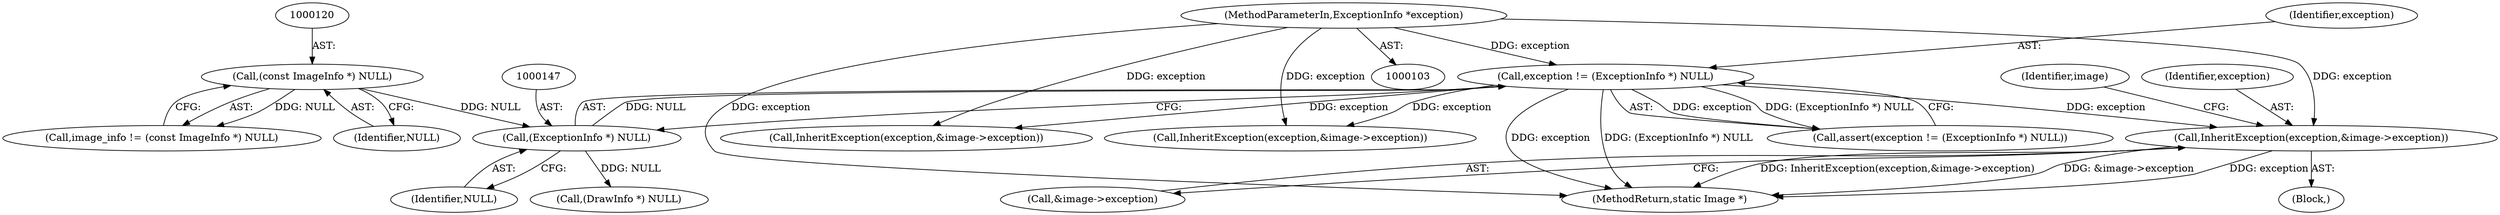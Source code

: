 digraph "0_ImageMagick_0474237508f39c4f783208123431815f1ededb76@pointer" {
"1000602" [label="(Call,InheritException(exception,&image->exception))"];
"1000144" [label="(Call,exception != (ExceptionInfo *) NULL)"];
"1000105" [label="(MethodParameterIn,ExceptionInfo *exception)"];
"1000146" [label="(Call,(ExceptionInfo *) NULL)"];
"1000119" [label="(Call,(const ImageInfo *) NULL)"];
"1000609" [label="(Identifier,image)"];
"1000105" [label="(MethodParameterIn,ExceptionInfo *exception)"];
"1000146" [label="(Call,(ExceptionInfo *) NULL)"];
"1000145" [label="(Identifier,exception)"];
"1000723" [label="(Call,InheritException(exception,&image->exception))"];
"1000119" [label="(Call,(const ImageInfo *) NULL)"];
"1000604" [label="(Call,&image->exception)"];
"1000842" [label="(MethodReturn,static Image *)"];
"1000603" [label="(Identifier,exception)"];
"1000597" [label="(Block,)"];
"1000144" [label="(Call,exception != (ExceptionInfo *) NULL)"];
"1000143" [label="(Call,assert(exception != (ExceptionInfo *) NULL))"];
"1000742" [label="(Call,InheritException(exception,&image->exception))"];
"1000148" [label="(Identifier,NULL)"];
"1000117" [label="(Call,image_info != (const ImageInfo *) NULL)"];
"1000191" [label="(Call,(DrawInfo *) NULL)"];
"1000121" [label="(Identifier,NULL)"];
"1000602" [label="(Call,InheritException(exception,&image->exception))"];
"1000602" -> "1000597"  [label="AST: "];
"1000602" -> "1000604"  [label="CFG: "];
"1000603" -> "1000602"  [label="AST: "];
"1000604" -> "1000602"  [label="AST: "];
"1000609" -> "1000602"  [label="CFG: "];
"1000602" -> "1000842"  [label="DDG: InheritException(exception,&image->exception)"];
"1000602" -> "1000842"  [label="DDG: &image->exception"];
"1000602" -> "1000842"  [label="DDG: exception"];
"1000144" -> "1000602"  [label="DDG: exception"];
"1000105" -> "1000602"  [label="DDG: exception"];
"1000144" -> "1000143"  [label="AST: "];
"1000144" -> "1000146"  [label="CFG: "];
"1000145" -> "1000144"  [label="AST: "];
"1000146" -> "1000144"  [label="AST: "];
"1000143" -> "1000144"  [label="CFG: "];
"1000144" -> "1000842"  [label="DDG: exception"];
"1000144" -> "1000842"  [label="DDG: (ExceptionInfo *) NULL"];
"1000144" -> "1000143"  [label="DDG: exception"];
"1000144" -> "1000143"  [label="DDG: (ExceptionInfo *) NULL"];
"1000105" -> "1000144"  [label="DDG: exception"];
"1000146" -> "1000144"  [label="DDG: NULL"];
"1000144" -> "1000723"  [label="DDG: exception"];
"1000144" -> "1000742"  [label="DDG: exception"];
"1000105" -> "1000103"  [label="AST: "];
"1000105" -> "1000842"  [label="DDG: exception"];
"1000105" -> "1000723"  [label="DDG: exception"];
"1000105" -> "1000742"  [label="DDG: exception"];
"1000146" -> "1000148"  [label="CFG: "];
"1000147" -> "1000146"  [label="AST: "];
"1000148" -> "1000146"  [label="AST: "];
"1000119" -> "1000146"  [label="DDG: NULL"];
"1000146" -> "1000191"  [label="DDG: NULL"];
"1000119" -> "1000117"  [label="AST: "];
"1000119" -> "1000121"  [label="CFG: "];
"1000120" -> "1000119"  [label="AST: "];
"1000121" -> "1000119"  [label="AST: "];
"1000117" -> "1000119"  [label="CFG: "];
"1000119" -> "1000117"  [label="DDG: NULL"];
}
